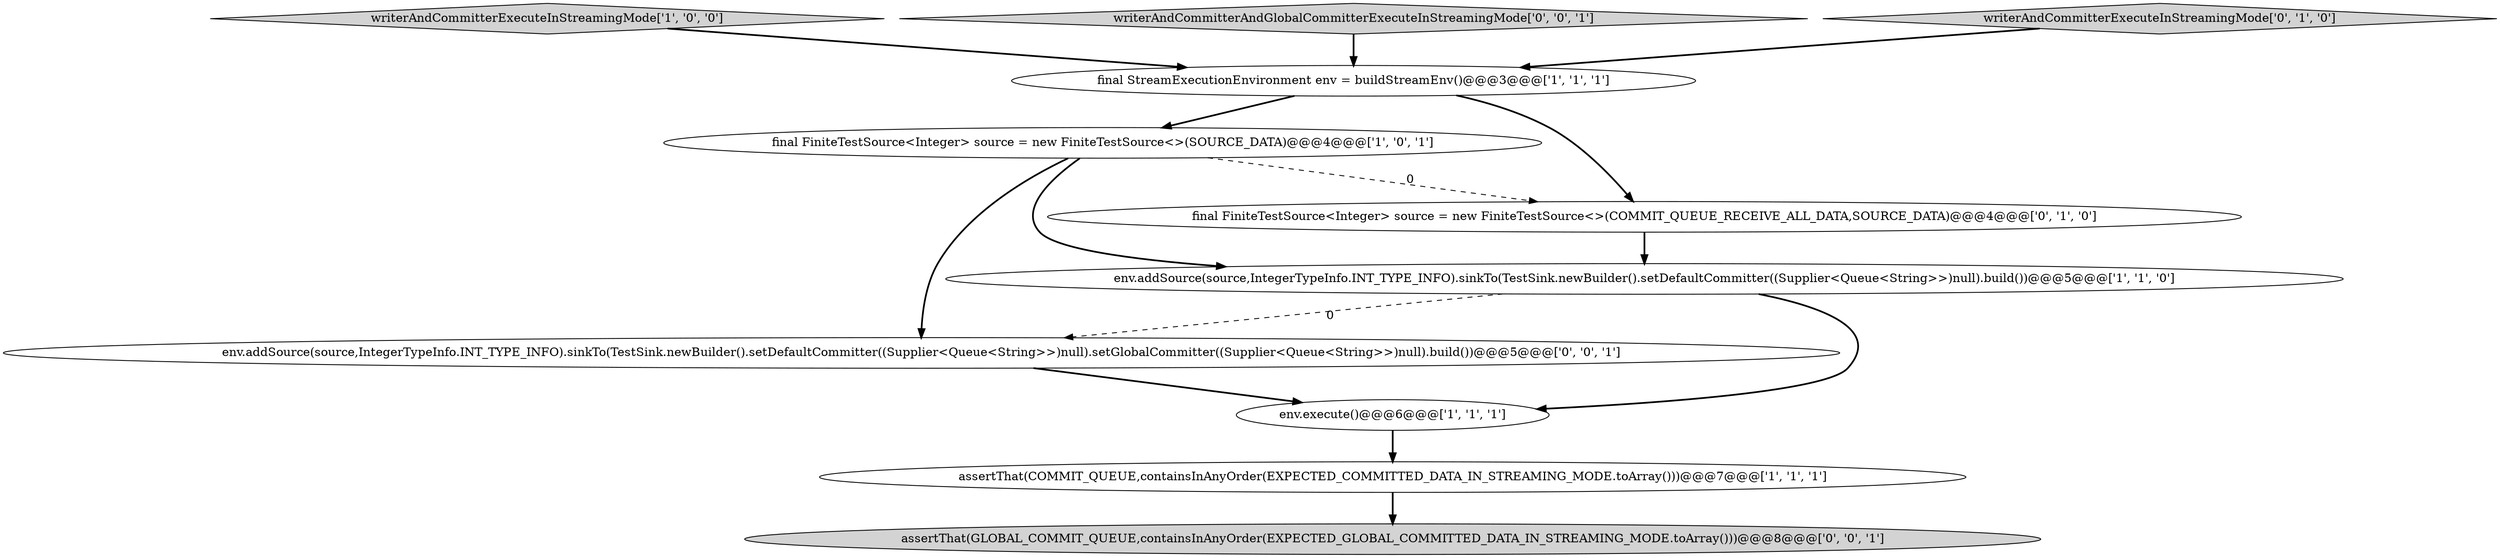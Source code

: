 digraph {
7 [style = filled, label = "final FiniteTestSource<Integer> source = new FiniteTestSource<>(COMMIT_QUEUE_RECEIVE_ALL_DATA,SOURCE_DATA)@@@4@@@['0', '1', '0']", fillcolor = white, shape = ellipse image = "AAA1AAABBB2BBB"];
0 [style = filled, label = "final FiniteTestSource<Integer> source = new FiniteTestSource<>(SOURCE_DATA)@@@4@@@['1', '0', '1']", fillcolor = white, shape = ellipse image = "AAA0AAABBB1BBB"];
8 [style = filled, label = "assertThat(GLOBAL_COMMIT_QUEUE,containsInAnyOrder(EXPECTED_GLOBAL_COMMITTED_DATA_IN_STREAMING_MODE.toArray()))@@@8@@@['0', '0', '1']", fillcolor = lightgray, shape = ellipse image = "AAA0AAABBB3BBB"];
10 [style = filled, label = "env.addSource(source,IntegerTypeInfo.INT_TYPE_INFO).sinkTo(TestSink.newBuilder().setDefaultCommitter((Supplier<Queue<String>>)null).setGlobalCommitter((Supplier<Queue<String>>)null).build())@@@5@@@['0', '0', '1']", fillcolor = white, shape = ellipse image = "AAA0AAABBB3BBB"];
2 [style = filled, label = "writerAndCommitterExecuteInStreamingMode['1', '0', '0']", fillcolor = lightgray, shape = diamond image = "AAA0AAABBB1BBB"];
9 [style = filled, label = "writerAndCommitterAndGlobalCommitterExecuteInStreamingMode['0', '0', '1']", fillcolor = lightgray, shape = diamond image = "AAA0AAABBB3BBB"];
3 [style = filled, label = "final StreamExecutionEnvironment env = buildStreamEnv()@@@3@@@['1', '1', '1']", fillcolor = white, shape = ellipse image = "AAA0AAABBB1BBB"];
6 [style = filled, label = "writerAndCommitterExecuteInStreamingMode['0', '1', '0']", fillcolor = lightgray, shape = diamond image = "AAA0AAABBB2BBB"];
4 [style = filled, label = "assertThat(COMMIT_QUEUE,containsInAnyOrder(EXPECTED_COMMITTED_DATA_IN_STREAMING_MODE.toArray()))@@@7@@@['1', '1', '1']", fillcolor = white, shape = ellipse image = "AAA0AAABBB1BBB"];
5 [style = filled, label = "env.addSource(source,IntegerTypeInfo.INT_TYPE_INFO).sinkTo(TestSink.newBuilder().setDefaultCommitter((Supplier<Queue<String>>)null).build())@@@5@@@['1', '1', '0']", fillcolor = white, shape = ellipse image = "AAA0AAABBB1BBB"];
1 [style = filled, label = "env.execute()@@@6@@@['1', '1', '1']", fillcolor = white, shape = ellipse image = "AAA0AAABBB1BBB"];
7->5 [style = bold, label=""];
0->10 [style = bold, label=""];
10->1 [style = bold, label=""];
9->3 [style = bold, label=""];
5->10 [style = dashed, label="0"];
0->7 [style = dashed, label="0"];
0->5 [style = bold, label=""];
4->8 [style = bold, label=""];
3->0 [style = bold, label=""];
3->7 [style = bold, label=""];
6->3 [style = bold, label=""];
1->4 [style = bold, label=""];
2->3 [style = bold, label=""];
5->1 [style = bold, label=""];
}
